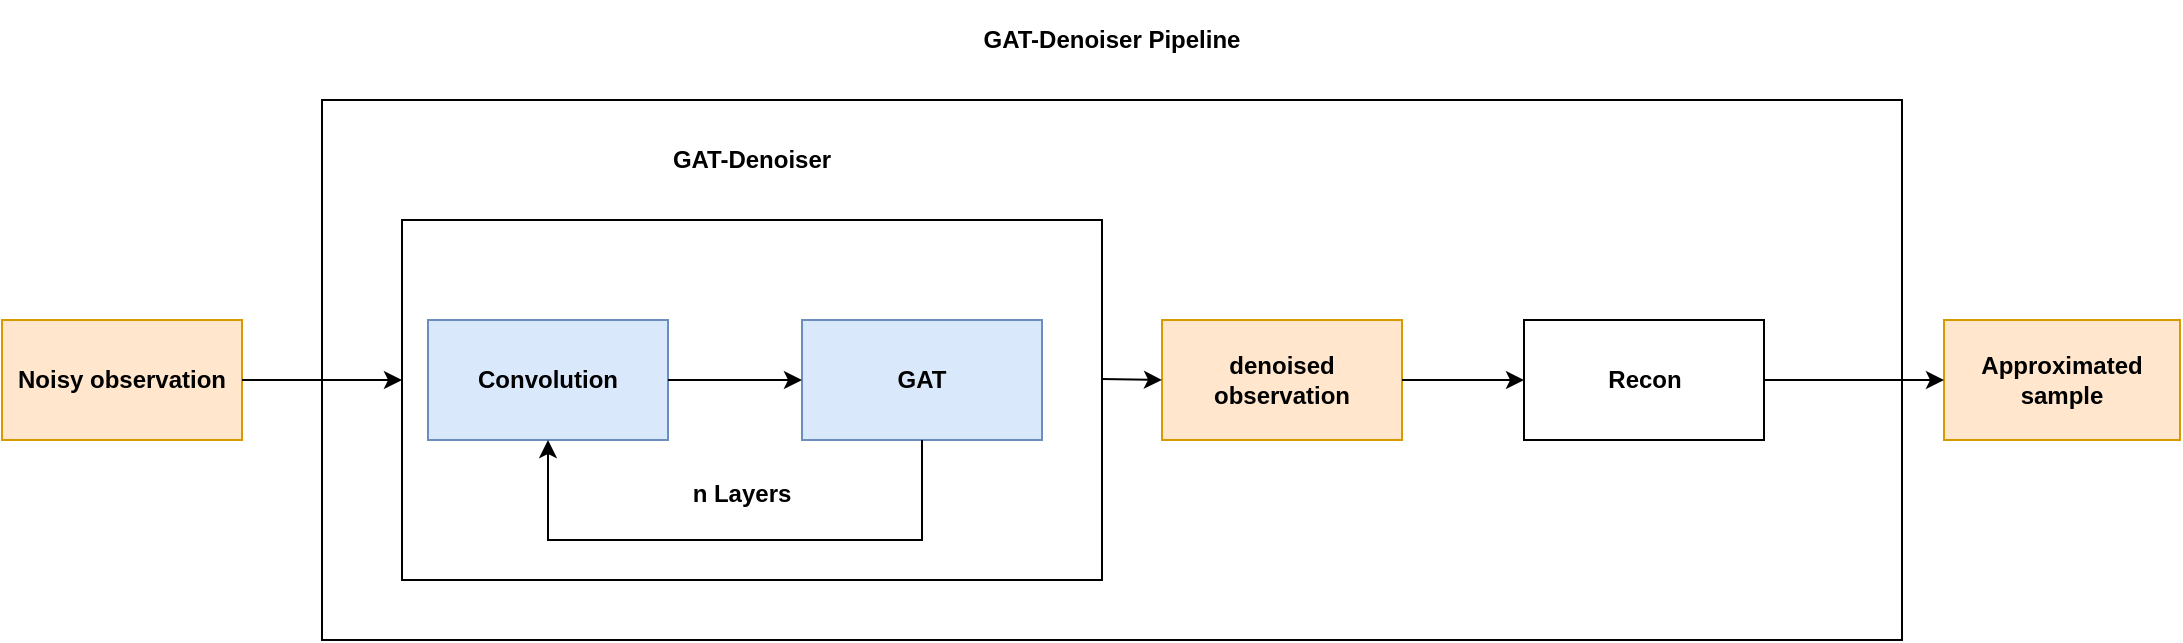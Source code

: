 <mxfile version="19.0.3" type="device"><diagram id="IVW-D5IY_ifht7UYDe2h" name="Seite-1"><mxGraphModel dx="1422" dy="865" grid="1" gridSize="10" guides="1" tooltips="1" connect="1" arrows="1" fold="1" page="1" pageScale="1" pageWidth="827" pageHeight="1169" math="0" shadow="0"><root><mxCell id="0"/><mxCell id="1" parent="0"/><mxCell id="yXlWfUv92L7bOnYATOFU-22" value="" style="rounded=0;whiteSpace=wrap;html=1;fillColor=none;fontStyle=1" parent="1" vertex="1"><mxGeometry x="160" y="380" width="790" height="270" as="geometry"/></mxCell><mxCell id="yXlWfUv92L7bOnYATOFU-1" value="" style="rounded=0;whiteSpace=wrap;html=1;fillColor=none;fontStyle=1" parent="1" vertex="1"><mxGeometry x="200" y="440" width="350" height="180" as="geometry"/></mxCell><mxCell id="yXlWfUv92L7bOnYATOFU-4" value="Noisy observation" style="rounded=0;whiteSpace=wrap;html=1;fillColor=#ffe6cc;strokeColor=#d79b00;fontStyle=1" parent="1" vertex="1"><mxGeometry y="490" width="120" height="60" as="geometry"/></mxCell><mxCell id="yXlWfUv92L7bOnYATOFU-5" value="Convolution" style="rounded=0;whiteSpace=wrap;html=1;fillColor=#dae8fc;strokeColor=#6c8ebf;fontStyle=1" parent="1" vertex="1"><mxGeometry x="213" y="490" width="120" height="60" as="geometry"/></mxCell><mxCell id="yXlWfUv92L7bOnYATOFU-6" value="GAT" style="rounded=0;whiteSpace=wrap;html=1;fillColor=#dae8fc;strokeColor=#6c8ebf;fontStyle=1" parent="1" vertex="1"><mxGeometry x="400" y="490" width="120" height="60" as="geometry"/></mxCell><mxCell id="yXlWfUv92L7bOnYATOFU-7" value="GAT-Denoiser" style="text;html=1;strokeColor=none;fillColor=none;align=center;verticalAlign=middle;whiteSpace=wrap;rounded=0;fontStyle=1" parent="1" vertex="1"><mxGeometry x="275" y="390" width="200" height="40" as="geometry"/></mxCell><mxCell id="yXlWfUv92L7bOnYATOFU-8" value="denoised observation" style="rounded=0;whiteSpace=wrap;html=1;fillColor=#ffe6cc;strokeColor=#d79b00;fontStyle=1" parent="1" vertex="1"><mxGeometry x="580" y="490" width="120" height="60" as="geometry"/></mxCell><mxCell id="yXlWfUv92L7bOnYATOFU-9" value="" style="endArrow=classic;html=1;rounded=0;fontStyle=1" parent="1" source="yXlWfUv92L7bOnYATOFU-4" edge="1"><mxGeometry width="50" height="50" relative="1" as="geometry"><mxPoint x="310" y="540" as="sourcePoint"/><mxPoint x="200" y="520" as="targetPoint"/><Array as="points"/></mxGeometry></mxCell><mxCell id="yXlWfUv92L7bOnYATOFU-10" value="" style="endArrow=classic;html=1;rounded=0;fontSize=16;entryX=0;entryY=0.5;entryDx=0;entryDy=0;exitX=0.999;exitY=0.442;exitDx=0;exitDy=0;exitPerimeter=0;fontStyle=1" parent="1" source="yXlWfUv92L7bOnYATOFU-1" target="yXlWfUv92L7bOnYATOFU-8" edge="1"><mxGeometry width="50" height="50" relative="1" as="geometry"><mxPoint x="560" y="520" as="sourcePoint"/><mxPoint x="700" y="520" as="targetPoint"/><Array as="points"/></mxGeometry></mxCell><mxCell id="yXlWfUv92L7bOnYATOFU-11" value="" style="endArrow=classic;html=1;rounded=0;fontSize=16;exitX=1;exitY=0.5;exitDx=0;exitDy=0;entryX=0;entryY=0.5;entryDx=0;entryDy=0;fontStyle=1" parent="1" source="yXlWfUv92L7bOnYATOFU-5" target="yXlWfUv92L7bOnYATOFU-6" edge="1"><mxGeometry width="50" height="50" relative="1" as="geometry"><mxPoint x="200" y="500" as="sourcePoint"/><mxPoint x="250" y="450" as="targetPoint"/></mxGeometry></mxCell><mxCell id="yXlWfUv92L7bOnYATOFU-12" value="" style="endArrow=classic;html=1;rounded=0;fontSize=16;exitX=0.5;exitY=1;exitDx=0;exitDy=0;entryX=0.5;entryY=1;entryDx=0;entryDy=0;fontStyle=1" parent="1" source="yXlWfUv92L7bOnYATOFU-6" target="yXlWfUv92L7bOnYATOFU-5" edge="1"><mxGeometry width="50" height="50" relative="1" as="geometry"><mxPoint x="200" y="510" as="sourcePoint"/><mxPoint x="250" y="460" as="targetPoint"/><Array as="points"><mxPoint x="460" y="600"/><mxPoint x="273" y="600"/></Array></mxGeometry></mxCell><mxCell id="yXlWfUv92L7bOnYATOFU-13" value="&lt;font style=&quot;font-size: 12px;&quot;&gt;&lt;span&gt;n Layers&lt;/span&gt;&lt;/font&gt;" style="text;html=1;strokeColor=none;fillColor=none;align=center;verticalAlign=middle;whiteSpace=wrap;rounded=0;fontSize=16;fontStyle=1" parent="1" vertex="1"><mxGeometry x="340" y="560" width="60" height="30" as="geometry"/></mxCell><mxCell id="yXlWfUv92L7bOnYATOFU-14" value="" style="rounded=0;whiteSpace=wrap;html=1;fillColor=none;fontStyle=1" parent="1" vertex="1"><mxGeometry x="761" y="490" width="120" height="60" as="geometry"/></mxCell><mxCell id="yXlWfUv92L7bOnYATOFU-15" value="Recon" style="text;html=1;strokeColor=none;fillColor=none;align=center;verticalAlign=middle;whiteSpace=wrap;rounded=0;fontStyle=1" parent="1" vertex="1"><mxGeometry x="773.5" y="510" width="95" height="20" as="geometry"/></mxCell><mxCell id="yXlWfUv92L7bOnYATOFU-18" value="Approximated&lt;br&gt;sample" style="rounded=0;whiteSpace=wrap;html=1;fillColor=#ffe6cc;strokeColor=#d79b00;fontStyle=1" parent="1" vertex="1"><mxGeometry x="971" y="490" width="118" height="60" as="geometry"/></mxCell><mxCell id="yXlWfUv92L7bOnYATOFU-19" value="" style="endArrow=classic;html=1;rounded=0;fontSize=16;entryX=0;entryY=0.5;entryDx=0;entryDy=0;exitX=1;exitY=0.5;exitDx=0;exitDy=0;fontStyle=1" parent="1" source="yXlWfUv92L7bOnYATOFU-8" target="yXlWfUv92L7bOnYATOFU-14" edge="1"><mxGeometry width="50" height="50" relative="1" as="geometry"><mxPoint x="570" y="530" as="sourcePoint"/><mxPoint x="600" y="530" as="targetPoint"/><Array as="points"/></mxGeometry></mxCell><mxCell id="yXlWfUv92L7bOnYATOFU-21" value="" style="endArrow=classic;html=1;rounded=0;exitX=1;exitY=0.5;exitDx=0;exitDy=0;entryX=0;entryY=0.5;entryDx=0;entryDy=0;fontStyle=1" parent="1" target="yXlWfUv92L7bOnYATOFU-18" edge="1"><mxGeometry width="50" height="50" relative="1" as="geometry"><mxPoint x="881" y="520" as="sourcePoint"/><mxPoint x="590" y="500" as="targetPoint"/></mxGeometry></mxCell><mxCell id="DCiGqEUu37Qy4dX0evag-1" value="GAT-Denoiser Pipeline" style="text;html=1;strokeColor=none;fillColor=none;align=center;verticalAlign=middle;whiteSpace=wrap;rounded=0;fontStyle=1" vertex="1" parent="1"><mxGeometry x="455" y="330" width="200" height="40" as="geometry"/></mxCell></root></mxGraphModel></diagram></mxfile>